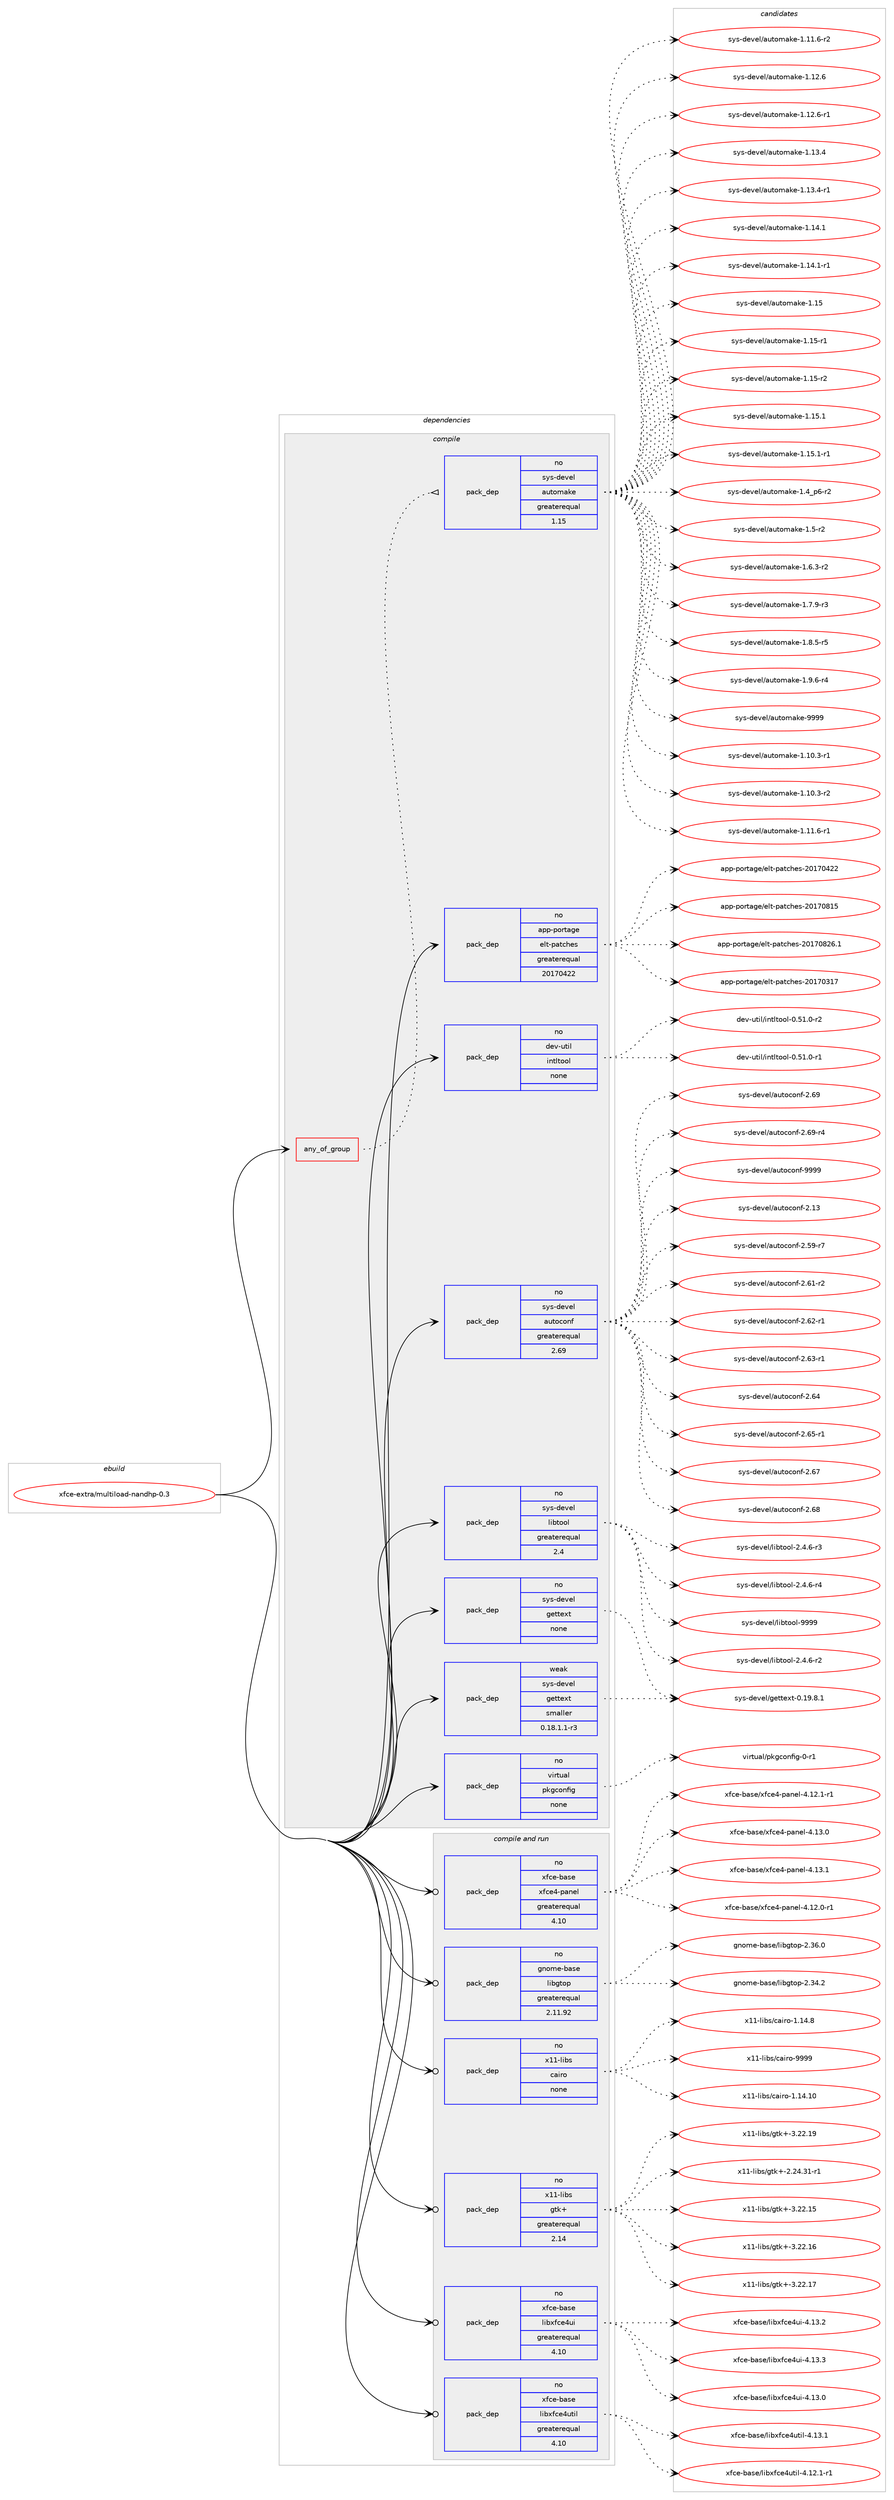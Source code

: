 digraph prolog {

# *************
# Graph options
# *************

newrank=true;
concentrate=true;
compound=true;
graph [rankdir=LR,fontname=Helvetica,fontsize=10,ranksep=1.5];#, ranksep=2.5, nodesep=0.2];
edge  [arrowhead=vee];
node  [fontname=Helvetica,fontsize=10];

# **********
# The ebuild
# **********

subgraph cluster_leftcol {
color=gray;
rank=same;
label=<<i>ebuild</i>>;
id [label="xfce-extra/multiload-nandhp-0.3", color=red, width=4, href="../xfce-extra/multiload-nandhp-0.3.svg"];
}

# ****************
# The dependencies
# ****************

subgraph cluster_midcol {
color=gray;
label=<<i>dependencies</i>>;
subgraph cluster_compile {
fillcolor="#eeeeee";
style=filled;
label=<<i>compile</i>>;
subgraph any9818 {
dependency535179 [label=<<TABLE BORDER="0" CELLBORDER="1" CELLSPACING="0" CELLPADDING="4"><TR><TD CELLPADDING="10">any_of_group</TD></TR></TABLE>>, shape=none, color=red];subgraph pack400349 {
dependency535180 [label=<<TABLE BORDER="0" CELLBORDER="1" CELLSPACING="0" CELLPADDING="4" WIDTH="220"><TR><TD ROWSPAN="6" CELLPADDING="30">pack_dep</TD></TR><TR><TD WIDTH="110">no</TD></TR><TR><TD>sys-devel</TD></TR><TR><TD>automake</TD></TR><TR><TD>greaterequal</TD></TR><TR><TD>1.15</TD></TR></TABLE>>, shape=none, color=blue];
}
dependency535179:e -> dependency535180:w [weight=20,style="dotted",arrowhead="oinv"];
}
id:e -> dependency535179:w [weight=20,style="solid",arrowhead="vee"];
subgraph pack400350 {
dependency535181 [label=<<TABLE BORDER="0" CELLBORDER="1" CELLSPACING="0" CELLPADDING="4" WIDTH="220"><TR><TD ROWSPAN="6" CELLPADDING="30">pack_dep</TD></TR><TR><TD WIDTH="110">no</TD></TR><TR><TD>app-portage</TD></TR><TR><TD>elt-patches</TD></TR><TR><TD>greaterequal</TD></TR><TR><TD>20170422</TD></TR></TABLE>>, shape=none, color=blue];
}
id:e -> dependency535181:w [weight=20,style="solid",arrowhead="vee"];
subgraph pack400351 {
dependency535182 [label=<<TABLE BORDER="0" CELLBORDER="1" CELLSPACING="0" CELLPADDING="4" WIDTH="220"><TR><TD ROWSPAN="6" CELLPADDING="30">pack_dep</TD></TR><TR><TD WIDTH="110">no</TD></TR><TR><TD>dev-util</TD></TR><TR><TD>intltool</TD></TR><TR><TD>none</TD></TR><TR><TD></TD></TR></TABLE>>, shape=none, color=blue];
}
id:e -> dependency535182:w [weight=20,style="solid",arrowhead="vee"];
subgraph pack400352 {
dependency535183 [label=<<TABLE BORDER="0" CELLBORDER="1" CELLSPACING="0" CELLPADDING="4" WIDTH="220"><TR><TD ROWSPAN="6" CELLPADDING="30">pack_dep</TD></TR><TR><TD WIDTH="110">no</TD></TR><TR><TD>sys-devel</TD></TR><TR><TD>autoconf</TD></TR><TR><TD>greaterequal</TD></TR><TR><TD>2.69</TD></TR></TABLE>>, shape=none, color=blue];
}
id:e -> dependency535183:w [weight=20,style="solid",arrowhead="vee"];
subgraph pack400353 {
dependency535184 [label=<<TABLE BORDER="0" CELLBORDER="1" CELLSPACING="0" CELLPADDING="4" WIDTH="220"><TR><TD ROWSPAN="6" CELLPADDING="30">pack_dep</TD></TR><TR><TD WIDTH="110">no</TD></TR><TR><TD>sys-devel</TD></TR><TR><TD>gettext</TD></TR><TR><TD>none</TD></TR><TR><TD></TD></TR></TABLE>>, shape=none, color=blue];
}
id:e -> dependency535184:w [weight=20,style="solid",arrowhead="vee"];
subgraph pack400354 {
dependency535185 [label=<<TABLE BORDER="0" CELLBORDER="1" CELLSPACING="0" CELLPADDING="4" WIDTH="220"><TR><TD ROWSPAN="6" CELLPADDING="30">pack_dep</TD></TR><TR><TD WIDTH="110">no</TD></TR><TR><TD>sys-devel</TD></TR><TR><TD>libtool</TD></TR><TR><TD>greaterequal</TD></TR><TR><TD>2.4</TD></TR></TABLE>>, shape=none, color=blue];
}
id:e -> dependency535185:w [weight=20,style="solid",arrowhead="vee"];
subgraph pack400355 {
dependency535186 [label=<<TABLE BORDER="0" CELLBORDER="1" CELLSPACING="0" CELLPADDING="4" WIDTH="220"><TR><TD ROWSPAN="6" CELLPADDING="30">pack_dep</TD></TR><TR><TD WIDTH="110">no</TD></TR><TR><TD>virtual</TD></TR><TR><TD>pkgconfig</TD></TR><TR><TD>none</TD></TR><TR><TD></TD></TR></TABLE>>, shape=none, color=blue];
}
id:e -> dependency535186:w [weight=20,style="solid",arrowhead="vee"];
subgraph pack400356 {
dependency535187 [label=<<TABLE BORDER="0" CELLBORDER="1" CELLSPACING="0" CELLPADDING="4" WIDTH="220"><TR><TD ROWSPAN="6" CELLPADDING="30">pack_dep</TD></TR><TR><TD WIDTH="110">weak</TD></TR><TR><TD>sys-devel</TD></TR><TR><TD>gettext</TD></TR><TR><TD>smaller</TD></TR><TR><TD>0.18.1.1-r3</TD></TR></TABLE>>, shape=none, color=blue];
}
id:e -> dependency535187:w [weight=20,style="solid",arrowhead="vee"];
}
subgraph cluster_compileandrun {
fillcolor="#eeeeee";
style=filled;
label=<<i>compile and run</i>>;
subgraph pack400357 {
dependency535188 [label=<<TABLE BORDER="0" CELLBORDER="1" CELLSPACING="0" CELLPADDING="4" WIDTH="220"><TR><TD ROWSPAN="6" CELLPADDING="30">pack_dep</TD></TR><TR><TD WIDTH="110">no</TD></TR><TR><TD>gnome-base</TD></TR><TR><TD>libgtop</TD></TR><TR><TD>greaterequal</TD></TR><TR><TD>2.11.92</TD></TR></TABLE>>, shape=none, color=blue];
}
id:e -> dependency535188:w [weight=20,style="solid",arrowhead="odotvee"];
subgraph pack400358 {
dependency535189 [label=<<TABLE BORDER="0" CELLBORDER="1" CELLSPACING="0" CELLPADDING="4" WIDTH="220"><TR><TD ROWSPAN="6" CELLPADDING="30">pack_dep</TD></TR><TR><TD WIDTH="110">no</TD></TR><TR><TD>x11-libs</TD></TR><TR><TD>cairo</TD></TR><TR><TD>none</TD></TR><TR><TD></TD></TR></TABLE>>, shape=none, color=blue];
}
id:e -> dependency535189:w [weight=20,style="solid",arrowhead="odotvee"];
subgraph pack400359 {
dependency535190 [label=<<TABLE BORDER="0" CELLBORDER="1" CELLSPACING="0" CELLPADDING="4" WIDTH="220"><TR><TD ROWSPAN="6" CELLPADDING="30">pack_dep</TD></TR><TR><TD WIDTH="110">no</TD></TR><TR><TD>x11-libs</TD></TR><TR><TD>gtk+</TD></TR><TR><TD>greaterequal</TD></TR><TR><TD>2.14</TD></TR></TABLE>>, shape=none, color=blue];
}
id:e -> dependency535190:w [weight=20,style="solid",arrowhead="odotvee"];
subgraph pack400360 {
dependency535191 [label=<<TABLE BORDER="0" CELLBORDER="1" CELLSPACING="0" CELLPADDING="4" WIDTH="220"><TR><TD ROWSPAN="6" CELLPADDING="30">pack_dep</TD></TR><TR><TD WIDTH="110">no</TD></TR><TR><TD>xfce-base</TD></TR><TR><TD>libxfce4ui</TD></TR><TR><TD>greaterequal</TD></TR><TR><TD>4.10</TD></TR></TABLE>>, shape=none, color=blue];
}
id:e -> dependency535191:w [weight=20,style="solid",arrowhead="odotvee"];
subgraph pack400361 {
dependency535192 [label=<<TABLE BORDER="0" CELLBORDER="1" CELLSPACING="0" CELLPADDING="4" WIDTH="220"><TR><TD ROWSPAN="6" CELLPADDING="30">pack_dep</TD></TR><TR><TD WIDTH="110">no</TD></TR><TR><TD>xfce-base</TD></TR><TR><TD>libxfce4util</TD></TR><TR><TD>greaterequal</TD></TR><TR><TD>4.10</TD></TR></TABLE>>, shape=none, color=blue];
}
id:e -> dependency535192:w [weight=20,style="solid",arrowhead="odotvee"];
subgraph pack400362 {
dependency535193 [label=<<TABLE BORDER="0" CELLBORDER="1" CELLSPACING="0" CELLPADDING="4" WIDTH="220"><TR><TD ROWSPAN="6" CELLPADDING="30">pack_dep</TD></TR><TR><TD WIDTH="110">no</TD></TR><TR><TD>xfce-base</TD></TR><TR><TD>xfce4-panel</TD></TR><TR><TD>greaterequal</TD></TR><TR><TD>4.10</TD></TR></TABLE>>, shape=none, color=blue];
}
id:e -> dependency535193:w [weight=20,style="solid",arrowhead="odotvee"];
}
subgraph cluster_run {
fillcolor="#eeeeee";
style=filled;
label=<<i>run</i>>;
}
}

# **************
# The candidates
# **************

subgraph cluster_choices {
rank=same;
color=gray;
label=<<i>candidates</i>>;

subgraph choice400349 {
color=black;
nodesep=1;
choice11512111545100101118101108479711711611110997107101454946494846514511449 [label="sys-devel/automake-1.10.3-r1", color=red, width=4,href="../sys-devel/automake-1.10.3-r1.svg"];
choice11512111545100101118101108479711711611110997107101454946494846514511450 [label="sys-devel/automake-1.10.3-r2", color=red, width=4,href="../sys-devel/automake-1.10.3-r2.svg"];
choice11512111545100101118101108479711711611110997107101454946494946544511449 [label="sys-devel/automake-1.11.6-r1", color=red, width=4,href="../sys-devel/automake-1.11.6-r1.svg"];
choice11512111545100101118101108479711711611110997107101454946494946544511450 [label="sys-devel/automake-1.11.6-r2", color=red, width=4,href="../sys-devel/automake-1.11.6-r2.svg"];
choice1151211154510010111810110847971171161111099710710145494649504654 [label="sys-devel/automake-1.12.6", color=red, width=4,href="../sys-devel/automake-1.12.6.svg"];
choice11512111545100101118101108479711711611110997107101454946495046544511449 [label="sys-devel/automake-1.12.6-r1", color=red, width=4,href="../sys-devel/automake-1.12.6-r1.svg"];
choice1151211154510010111810110847971171161111099710710145494649514652 [label="sys-devel/automake-1.13.4", color=red, width=4,href="../sys-devel/automake-1.13.4.svg"];
choice11512111545100101118101108479711711611110997107101454946495146524511449 [label="sys-devel/automake-1.13.4-r1", color=red, width=4,href="../sys-devel/automake-1.13.4-r1.svg"];
choice1151211154510010111810110847971171161111099710710145494649524649 [label="sys-devel/automake-1.14.1", color=red, width=4,href="../sys-devel/automake-1.14.1.svg"];
choice11512111545100101118101108479711711611110997107101454946495246494511449 [label="sys-devel/automake-1.14.1-r1", color=red, width=4,href="../sys-devel/automake-1.14.1-r1.svg"];
choice115121115451001011181011084797117116111109971071014549464953 [label="sys-devel/automake-1.15", color=red, width=4,href="../sys-devel/automake-1.15.svg"];
choice1151211154510010111810110847971171161111099710710145494649534511449 [label="sys-devel/automake-1.15-r1", color=red, width=4,href="../sys-devel/automake-1.15-r1.svg"];
choice1151211154510010111810110847971171161111099710710145494649534511450 [label="sys-devel/automake-1.15-r2", color=red, width=4,href="../sys-devel/automake-1.15-r2.svg"];
choice1151211154510010111810110847971171161111099710710145494649534649 [label="sys-devel/automake-1.15.1", color=red, width=4,href="../sys-devel/automake-1.15.1.svg"];
choice11512111545100101118101108479711711611110997107101454946495346494511449 [label="sys-devel/automake-1.15.1-r1", color=red, width=4,href="../sys-devel/automake-1.15.1-r1.svg"];
choice115121115451001011181011084797117116111109971071014549465295112544511450 [label="sys-devel/automake-1.4_p6-r2", color=red, width=4,href="../sys-devel/automake-1.4_p6-r2.svg"];
choice11512111545100101118101108479711711611110997107101454946534511450 [label="sys-devel/automake-1.5-r2", color=red, width=4,href="../sys-devel/automake-1.5-r2.svg"];
choice115121115451001011181011084797117116111109971071014549465446514511450 [label="sys-devel/automake-1.6.3-r2", color=red, width=4,href="../sys-devel/automake-1.6.3-r2.svg"];
choice115121115451001011181011084797117116111109971071014549465546574511451 [label="sys-devel/automake-1.7.9-r3", color=red, width=4,href="../sys-devel/automake-1.7.9-r3.svg"];
choice115121115451001011181011084797117116111109971071014549465646534511453 [label="sys-devel/automake-1.8.5-r5", color=red, width=4,href="../sys-devel/automake-1.8.5-r5.svg"];
choice115121115451001011181011084797117116111109971071014549465746544511452 [label="sys-devel/automake-1.9.6-r4", color=red, width=4,href="../sys-devel/automake-1.9.6-r4.svg"];
choice115121115451001011181011084797117116111109971071014557575757 [label="sys-devel/automake-9999", color=red, width=4,href="../sys-devel/automake-9999.svg"];
dependency535180:e -> choice11512111545100101118101108479711711611110997107101454946494846514511449:w [style=dotted,weight="100"];
dependency535180:e -> choice11512111545100101118101108479711711611110997107101454946494846514511450:w [style=dotted,weight="100"];
dependency535180:e -> choice11512111545100101118101108479711711611110997107101454946494946544511449:w [style=dotted,weight="100"];
dependency535180:e -> choice11512111545100101118101108479711711611110997107101454946494946544511450:w [style=dotted,weight="100"];
dependency535180:e -> choice1151211154510010111810110847971171161111099710710145494649504654:w [style=dotted,weight="100"];
dependency535180:e -> choice11512111545100101118101108479711711611110997107101454946495046544511449:w [style=dotted,weight="100"];
dependency535180:e -> choice1151211154510010111810110847971171161111099710710145494649514652:w [style=dotted,weight="100"];
dependency535180:e -> choice11512111545100101118101108479711711611110997107101454946495146524511449:w [style=dotted,weight="100"];
dependency535180:e -> choice1151211154510010111810110847971171161111099710710145494649524649:w [style=dotted,weight="100"];
dependency535180:e -> choice11512111545100101118101108479711711611110997107101454946495246494511449:w [style=dotted,weight="100"];
dependency535180:e -> choice115121115451001011181011084797117116111109971071014549464953:w [style=dotted,weight="100"];
dependency535180:e -> choice1151211154510010111810110847971171161111099710710145494649534511449:w [style=dotted,weight="100"];
dependency535180:e -> choice1151211154510010111810110847971171161111099710710145494649534511450:w [style=dotted,weight="100"];
dependency535180:e -> choice1151211154510010111810110847971171161111099710710145494649534649:w [style=dotted,weight="100"];
dependency535180:e -> choice11512111545100101118101108479711711611110997107101454946495346494511449:w [style=dotted,weight="100"];
dependency535180:e -> choice115121115451001011181011084797117116111109971071014549465295112544511450:w [style=dotted,weight="100"];
dependency535180:e -> choice11512111545100101118101108479711711611110997107101454946534511450:w [style=dotted,weight="100"];
dependency535180:e -> choice115121115451001011181011084797117116111109971071014549465446514511450:w [style=dotted,weight="100"];
dependency535180:e -> choice115121115451001011181011084797117116111109971071014549465546574511451:w [style=dotted,weight="100"];
dependency535180:e -> choice115121115451001011181011084797117116111109971071014549465646534511453:w [style=dotted,weight="100"];
dependency535180:e -> choice115121115451001011181011084797117116111109971071014549465746544511452:w [style=dotted,weight="100"];
dependency535180:e -> choice115121115451001011181011084797117116111109971071014557575757:w [style=dotted,weight="100"];
}
subgraph choice400350 {
color=black;
nodesep=1;
choice97112112451121111141169710310147101108116451129711699104101115455048495548514955 [label="app-portage/elt-patches-20170317", color=red, width=4,href="../app-portage/elt-patches-20170317.svg"];
choice97112112451121111141169710310147101108116451129711699104101115455048495548525050 [label="app-portage/elt-patches-20170422", color=red, width=4,href="../app-portage/elt-patches-20170422.svg"];
choice97112112451121111141169710310147101108116451129711699104101115455048495548564953 [label="app-portage/elt-patches-20170815", color=red, width=4,href="../app-portage/elt-patches-20170815.svg"];
choice971121124511211111411697103101471011081164511297116991041011154550484955485650544649 [label="app-portage/elt-patches-20170826.1", color=red, width=4,href="../app-portage/elt-patches-20170826.1.svg"];
dependency535181:e -> choice97112112451121111141169710310147101108116451129711699104101115455048495548514955:w [style=dotted,weight="100"];
dependency535181:e -> choice97112112451121111141169710310147101108116451129711699104101115455048495548525050:w [style=dotted,weight="100"];
dependency535181:e -> choice97112112451121111141169710310147101108116451129711699104101115455048495548564953:w [style=dotted,weight="100"];
dependency535181:e -> choice971121124511211111411697103101471011081164511297116991041011154550484955485650544649:w [style=dotted,weight="100"];
}
subgraph choice400351 {
color=black;
nodesep=1;
choice1001011184511711610510847105110116108116111111108454846534946484511449 [label="dev-util/intltool-0.51.0-r1", color=red, width=4,href="../dev-util/intltool-0.51.0-r1.svg"];
choice1001011184511711610510847105110116108116111111108454846534946484511450 [label="dev-util/intltool-0.51.0-r2", color=red, width=4,href="../dev-util/intltool-0.51.0-r2.svg"];
dependency535182:e -> choice1001011184511711610510847105110116108116111111108454846534946484511449:w [style=dotted,weight="100"];
dependency535182:e -> choice1001011184511711610510847105110116108116111111108454846534946484511450:w [style=dotted,weight="100"];
}
subgraph choice400352 {
color=black;
nodesep=1;
choice115121115451001011181011084797117116111991111101024550464951 [label="sys-devel/autoconf-2.13", color=red, width=4,href="../sys-devel/autoconf-2.13.svg"];
choice1151211154510010111810110847971171161119911111010245504653574511455 [label="sys-devel/autoconf-2.59-r7", color=red, width=4,href="../sys-devel/autoconf-2.59-r7.svg"];
choice1151211154510010111810110847971171161119911111010245504654494511450 [label="sys-devel/autoconf-2.61-r2", color=red, width=4,href="../sys-devel/autoconf-2.61-r2.svg"];
choice1151211154510010111810110847971171161119911111010245504654504511449 [label="sys-devel/autoconf-2.62-r1", color=red, width=4,href="../sys-devel/autoconf-2.62-r1.svg"];
choice1151211154510010111810110847971171161119911111010245504654514511449 [label="sys-devel/autoconf-2.63-r1", color=red, width=4,href="../sys-devel/autoconf-2.63-r1.svg"];
choice115121115451001011181011084797117116111991111101024550465452 [label="sys-devel/autoconf-2.64", color=red, width=4,href="../sys-devel/autoconf-2.64.svg"];
choice1151211154510010111810110847971171161119911111010245504654534511449 [label="sys-devel/autoconf-2.65-r1", color=red, width=4,href="../sys-devel/autoconf-2.65-r1.svg"];
choice115121115451001011181011084797117116111991111101024550465455 [label="sys-devel/autoconf-2.67", color=red, width=4,href="../sys-devel/autoconf-2.67.svg"];
choice115121115451001011181011084797117116111991111101024550465456 [label="sys-devel/autoconf-2.68", color=red, width=4,href="../sys-devel/autoconf-2.68.svg"];
choice115121115451001011181011084797117116111991111101024550465457 [label="sys-devel/autoconf-2.69", color=red, width=4,href="../sys-devel/autoconf-2.69.svg"];
choice1151211154510010111810110847971171161119911111010245504654574511452 [label="sys-devel/autoconf-2.69-r4", color=red, width=4,href="../sys-devel/autoconf-2.69-r4.svg"];
choice115121115451001011181011084797117116111991111101024557575757 [label="sys-devel/autoconf-9999", color=red, width=4,href="../sys-devel/autoconf-9999.svg"];
dependency535183:e -> choice115121115451001011181011084797117116111991111101024550464951:w [style=dotted,weight="100"];
dependency535183:e -> choice1151211154510010111810110847971171161119911111010245504653574511455:w [style=dotted,weight="100"];
dependency535183:e -> choice1151211154510010111810110847971171161119911111010245504654494511450:w [style=dotted,weight="100"];
dependency535183:e -> choice1151211154510010111810110847971171161119911111010245504654504511449:w [style=dotted,weight="100"];
dependency535183:e -> choice1151211154510010111810110847971171161119911111010245504654514511449:w [style=dotted,weight="100"];
dependency535183:e -> choice115121115451001011181011084797117116111991111101024550465452:w [style=dotted,weight="100"];
dependency535183:e -> choice1151211154510010111810110847971171161119911111010245504654534511449:w [style=dotted,weight="100"];
dependency535183:e -> choice115121115451001011181011084797117116111991111101024550465455:w [style=dotted,weight="100"];
dependency535183:e -> choice115121115451001011181011084797117116111991111101024550465456:w [style=dotted,weight="100"];
dependency535183:e -> choice115121115451001011181011084797117116111991111101024550465457:w [style=dotted,weight="100"];
dependency535183:e -> choice1151211154510010111810110847971171161119911111010245504654574511452:w [style=dotted,weight="100"];
dependency535183:e -> choice115121115451001011181011084797117116111991111101024557575757:w [style=dotted,weight="100"];
}
subgraph choice400353 {
color=black;
nodesep=1;
choice1151211154510010111810110847103101116116101120116454846495746564649 [label="sys-devel/gettext-0.19.8.1", color=red, width=4,href="../sys-devel/gettext-0.19.8.1.svg"];
dependency535184:e -> choice1151211154510010111810110847103101116116101120116454846495746564649:w [style=dotted,weight="100"];
}
subgraph choice400354 {
color=black;
nodesep=1;
choice1151211154510010111810110847108105981161111111084550465246544511450 [label="sys-devel/libtool-2.4.6-r2", color=red, width=4,href="../sys-devel/libtool-2.4.6-r2.svg"];
choice1151211154510010111810110847108105981161111111084550465246544511451 [label="sys-devel/libtool-2.4.6-r3", color=red, width=4,href="../sys-devel/libtool-2.4.6-r3.svg"];
choice1151211154510010111810110847108105981161111111084550465246544511452 [label="sys-devel/libtool-2.4.6-r4", color=red, width=4,href="../sys-devel/libtool-2.4.6-r4.svg"];
choice1151211154510010111810110847108105981161111111084557575757 [label="sys-devel/libtool-9999", color=red, width=4,href="../sys-devel/libtool-9999.svg"];
dependency535185:e -> choice1151211154510010111810110847108105981161111111084550465246544511450:w [style=dotted,weight="100"];
dependency535185:e -> choice1151211154510010111810110847108105981161111111084550465246544511451:w [style=dotted,weight="100"];
dependency535185:e -> choice1151211154510010111810110847108105981161111111084550465246544511452:w [style=dotted,weight="100"];
dependency535185:e -> choice1151211154510010111810110847108105981161111111084557575757:w [style=dotted,weight="100"];
}
subgraph choice400355 {
color=black;
nodesep=1;
choice11810511411611797108471121071039911111010210510345484511449 [label="virtual/pkgconfig-0-r1", color=red, width=4,href="../virtual/pkgconfig-0-r1.svg"];
dependency535186:e -> choice11810511411611797108471121071039911111010210510345484511449:w [style=dotted,weight="100"];
}
subgraph choice400356 {
color=black;
nodesep=1;
choice1151211154510010111810110847103101116116101120116454846495746564649 [label="sys-devel/gettext-0.19.8.1", color=red, width=4,href="../sys-devel/gettext-0.19.8.1.svg"];
dependency535187:e -> choice1151211154510010111810110847103101116116101120116454846495746564649:w [style=dotted,weight="100"];
}
subgraph choice400357 {
color=black;
nodesep=1;
choice103110111109101459897115101471081059810311611111245504651524650 [label="gnome-base/libgtop-2.34.2", color=red, width=4,href="../gnome-base/libgtop-2.34.2.svg"];
choice103110111109101459897115101471081059810311611111245504651544648 [label="gnome-base/libgtop-2.36.0", color=red, width=4,href="../gnome-base/libgtop-2.36.0.svg"];
dependency535188:e -> choice103110111109101459897115101471081059810311611111245504651524650:w [style=dotted,weight="100"];
dependency535188:e -> choice103110111109101459897115101471081059810311611111245504651544648:w [style=dotted,weight="100"];
}
subgraph choice400358 {
color=black;
nodesep=1;
choice120494945108105981154799971051141114549464952464948 [label="x11-libs/cairo-1.14.10", color=red, width=4,href="../x11-libs/cairo-1.14.10.svg"];
choice1204949451081059811547999710511411145494649524656 [label="x11-libs/cairo-1.14.8", color=red, width=4,href="../x11-libs/cairo-1.14.8.svg"];
choice120494945108105981154799971051141114557575757 [label="x11-libs/cairo-9999", color=red, width=4,href="../x11-libs/cairo-9999.svg"];
dependency535189:e -> choice120494945108105981154799971051141114549464952464948:w [style=dotted,weight="100"];
dependency535189:e -> choice1204949451081059811547999710511411145494649524656:w [style=dotted,weight="100"];
dependency535189:e -> choice120494945108105981154799971051141114557575757:w [style=dotted,weight="100"];
}
subgraph choice400359 {
color=black;
nodesep=1;
choice12049494510810598115471031161074345504650524651494511449 [label="x11-libs/gtk+-2.24.31-r1", color=red, width=4,href="../x11-libs/gtk+-2.24.31-r1.svg"];
choice1204949451081059811547103116107434551465050464953 [label="x11-libs/gtk+-3.22.15", color=red, width=4,href="../x11-libs/gtk+-3.22.15.svg"];
choice1204949451081059811547103116107434551465050464954 [label="x11-libs/gtk+-3.22.16", color=red, width=4,href="../x11-libs/gtk+-3.22.16.svg"];
choice1204949451081059811547103116107434551465050464955 [label="x11-libs/gtk+-3.22.17", color=red, width=4,href="../x11-libs/gtk+-3.22.17.svg"];
choice1204949451081059811547103116107434551465050464957 [label="x11-libs/gtk+-3.22.19", color=red, width=4,href="../x11-libs/gtk+-3.22.19.svg"];
dependency535190:e -> choice12049494510810598115471031161074345504650524651494511449:w [style=dotted,weight="100"];
dependency535190:e -> choice1204949451081059811547103116107434551465050464953:w [style=dotted,weight="100"];
dependency535190:e -> choice1204949451081059811547103116107434551465050464954:w [style=dotted,weight="100"];
dependency535190:e -> choice1204949451081059811547103116107434551465050464955:w [style=dotted,weight="100"];
dependency535190:e -> choice1204949451081059811547103116107434551465050464957:w [style=dotted,weight="100"];
}
subgraph choice400360 {
color=black;
nodesep=1;
choice120102991014598971151014710810598120102991015211710545524649514648 [label="xfce-base/libxfce4ui-4.13.0", color=red, width=4,href="../xfce-base/libxfce4ui-4.13.0.svg"];
choice120102991014598971151014710810598120102991015211710545524649514650 [label="xfce-base/libxfce4ui-4.13.2", color=red, width=4,href="../xfce-base/libxfce4ui-4.13.2.svg"];
choice120102991014598971151014710810598120102991015211710545524649514651 [label="xfce-base/libxfce4ui-4.13.3", color=red, width=4,href="../xfce-base/libxfce4ui-4.13.3.svg"];
dependency535191:e -> choice120102991014598971151014710810598120102991015211710545524649514648:w [style=dotted,weight="100"];
dependency535191:e -> choice120102991014598971151014710810598120102991015211710545524649514650:w [style=dotted,weight="100"];
dependency535191:e -> choice120102991014598971151014710810598120102991015211710545524649514651:w [style=dotted,weight="100"];
}
subgraph choice400361 {
color=black;
nodesep=1;
choice1201029910145989711510147108105981201029910152117116105108455246495046494511449 [label="xfce-base/libxfce4util-4.12.1-r1", color=red, width=4,href="../xfce-base/libxfce4util-4.12.1-r1.svg"];
choice120102991014598971151014710810598120102991015211711610510845524649514649 [label="xfce-base/libxfce4util-4.13.1", color=red, width=4,href="../xfce-base/libxfce4util-4.13.1.svg"];
dependency535192:e -> choice1201029910145989711510147108105981201029910152117116105108455246495046494511449:w [style=dotted,weight="100"];
dependency535192:e -> choice120102991014598971151014710810598120102991015211711610510845524649514649:w [style=dotted,weight="100"];
}
subgraph choice400362 {
color=black;
nodesep=1;
choice120102991014598971151014712010299101524511297110101108455246495046484511449 [label="xfce-base/xfce4-panel-4.12.0-r1", color=red, width=4,href="../xfce-base/xfce4-panel-4.12.0-r1.svg"];
choice120102991014598971151014712010299101524511297110101108455246495046494511449 [label="xfce-base/xfce4-panel-4.12.1-r1", color=red, width=4,href="../xfce-base/xfce4-panel-4.12.1-r1.svg"];
choice12010299101459897115101471201029910152451129711010110845524649514648 [label="xfce-base/xfce4-panel-4.13.0", color=red, width=4,href="../xfce-base/xfce4-panel-4.13.0.svg"];
choice12010299101459897115101471201029910152451129711010110845524649514649 [label="xfce-base/xfce4-panel-4.13.1", color=red, width=4,href="../xfce-base/xfce4-panel-4.13.1.svg"];
dependency535193:e -> choice120102991014598971151014712010299101524511297110101108455246495046484511449:w [style=dotted,weight="100"];
dependency535193:e -> choice120102991014598971151014712010299101524511297110101108455246495046494511449:w [style=dotted,weight="100"];
dependency535193:e -> choice12010299101459897115101471201029910152451129711010110845524649514648:w [style=dotted,weight="100"];
dependency535193:e -> choice12010299101459897115101471201029910152451129711010110845524649514649:w [style=dotted,weight="100"];
}
}

}
